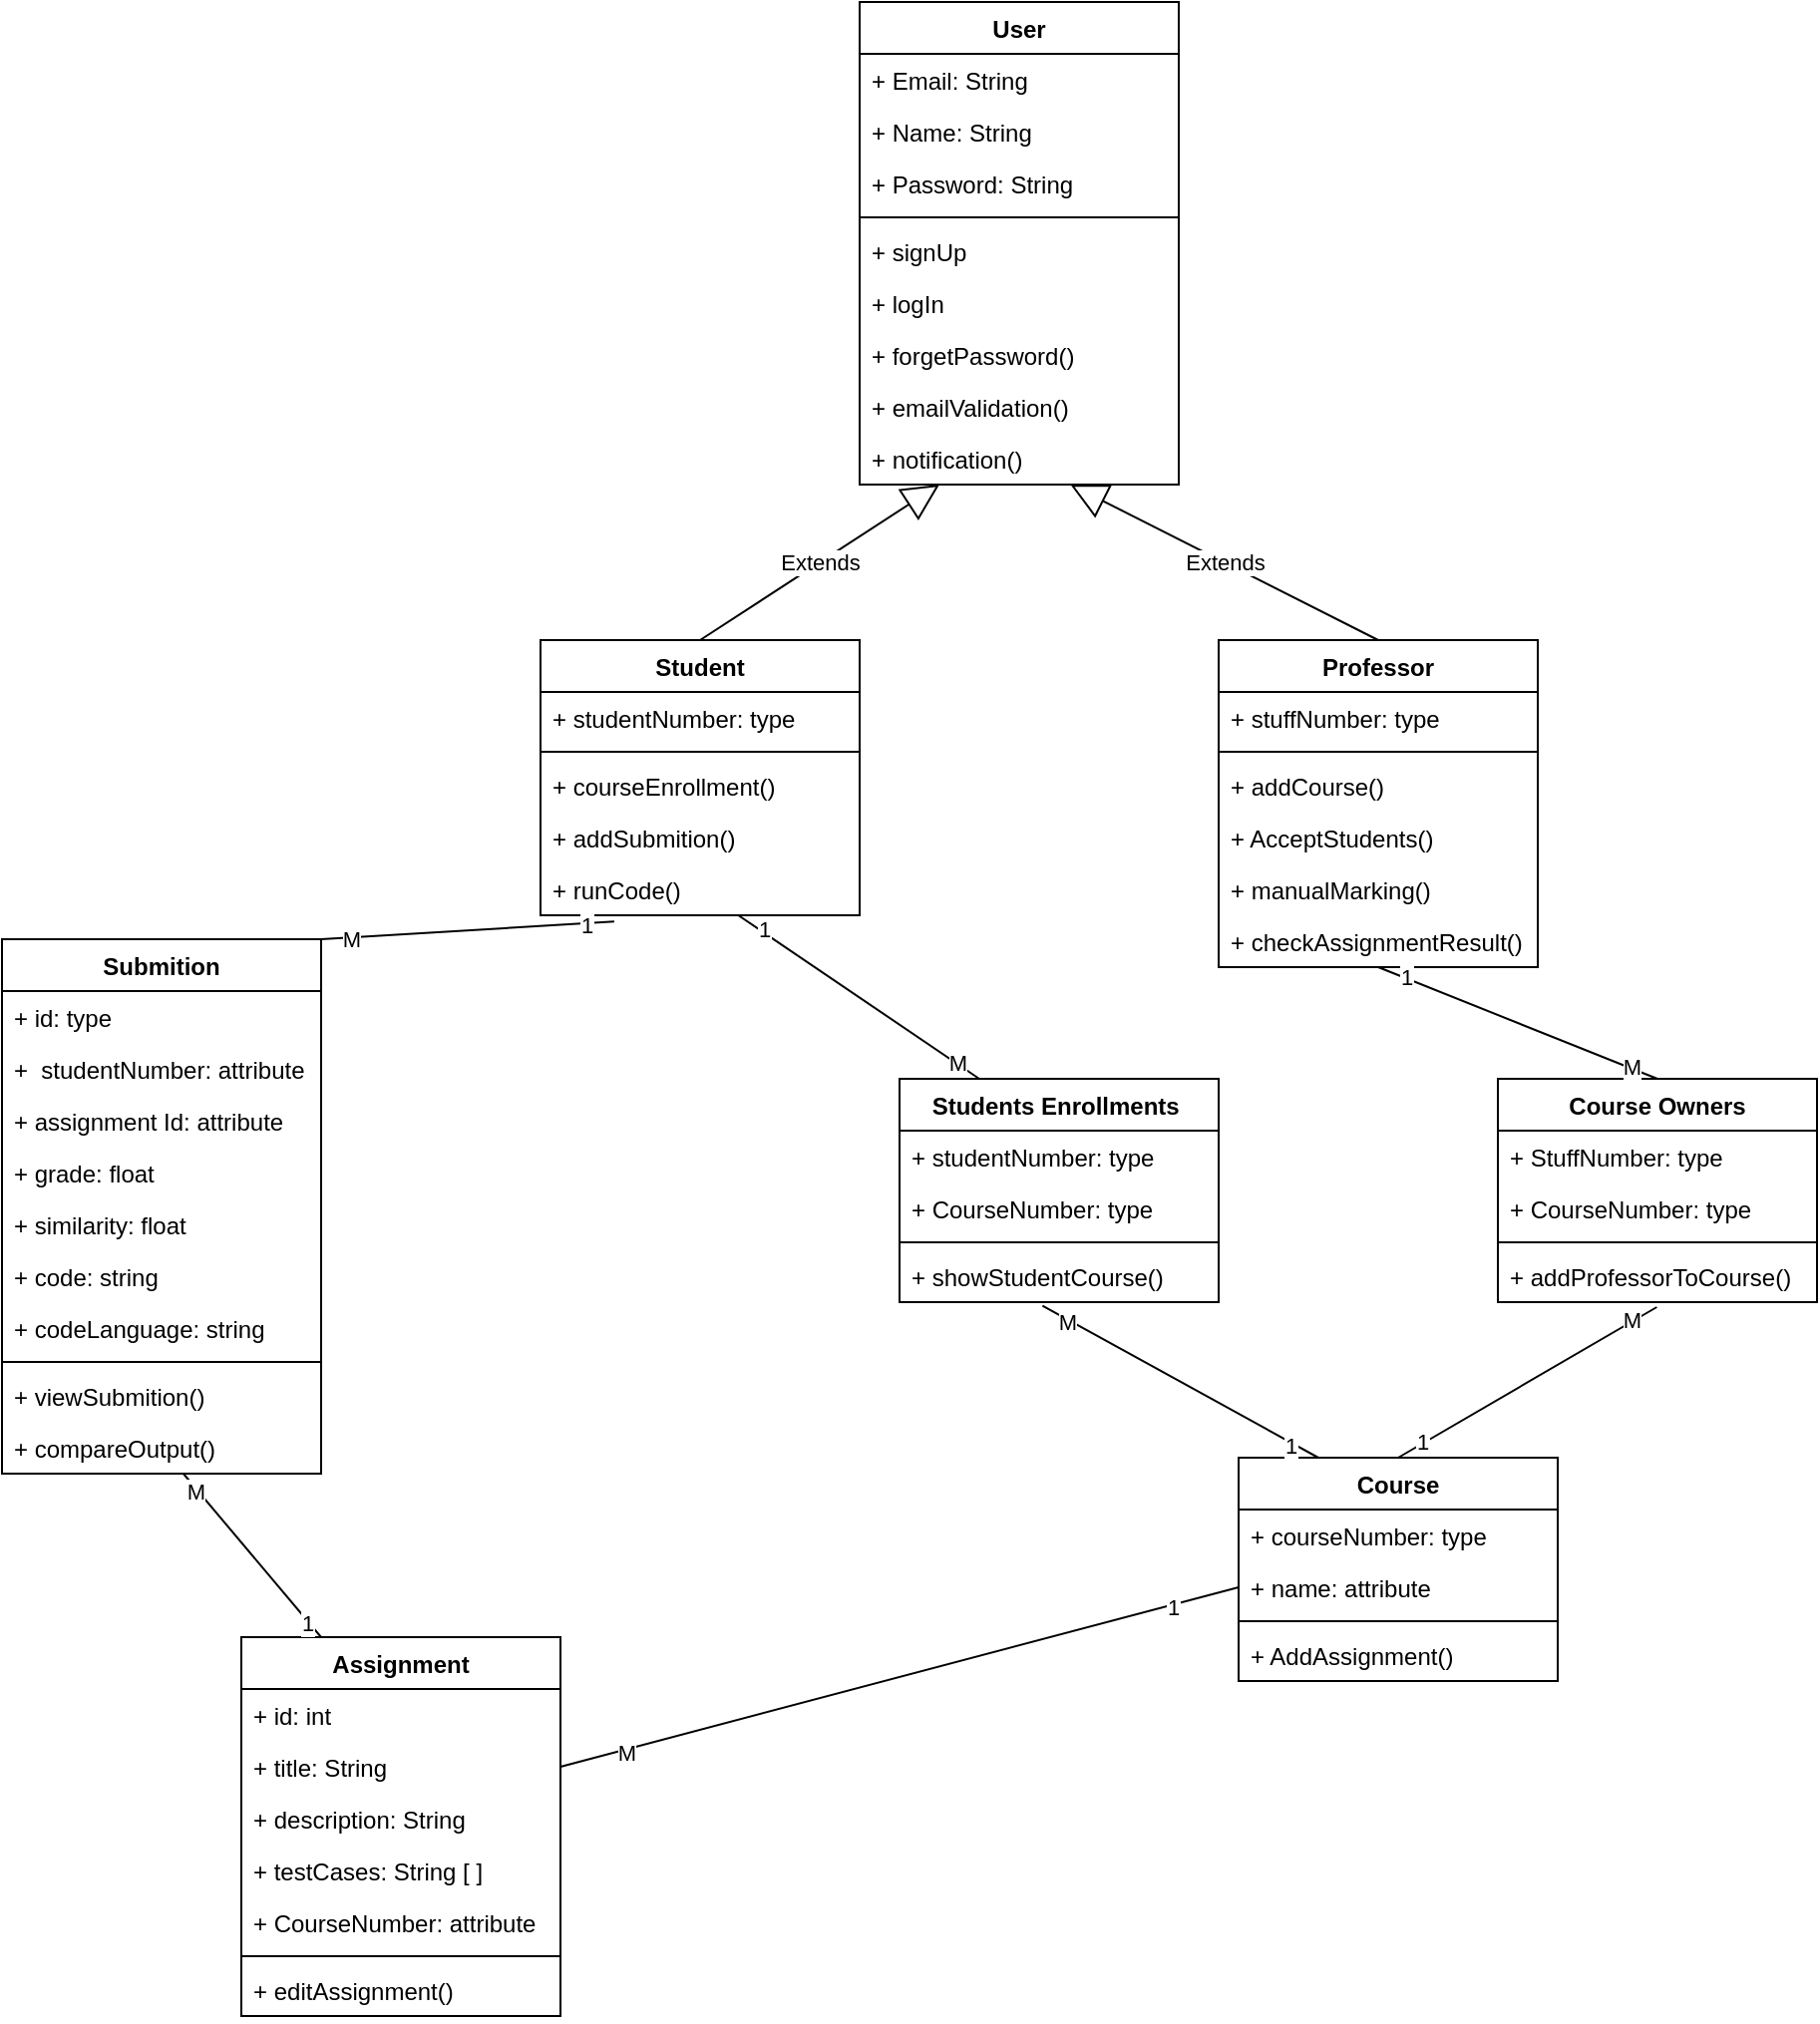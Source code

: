 <mxfile version="14.6.13" type="device"><diagram id="Jk_f_CvpvK2rDSH8-ZXE" name="Page-1"><mxGraphModel dx="1504" dy="705" grid="1" gridSize="10" guides="1" tooltips="1" connect="1" arrows="1" fold="1" page="1" pageScale="1" pageWidth="1654" pageHeight="1169" math="0" shadow="0"><root><mxCell id="0"/><mxCell id="1" parent="0"/><mxCell id="eDp7D9nRS7GGigEt8n4X-1" value="User" style="swimlane;fontStyle=1;align=center;verticalAlign=top;childLayout=stackLayout;horizontal=1;startSize=26;horizontalStack=0;resizeParent=1;resizeParentMax=0;resizeLast=0;collapsible=1;marginBottom=0;" vertex="1" parent="1"><mxGeometry x="860" y="60" width="160" height="242" as="geometry"><mxRectangle x="860" y="60" width="60" height="26" as="alternateBounds"/></mxGeometry></mxCell><mxCell id="eDp7D9nRS7GGigEt8n4X-5" value="+ Email: String" style="text;strokeColor=none;fillColor=none;align=left;verticalAlign=top;spacingLeft=4;spacingRight=4;overflow=hidden;rotatable=0;points=[[0,0.5],[1,0.5]];portConstraint=eastwest;" vertex="1" parent="eDp7D9nRS7GGigEt8n4X-1"><mxGeometry y="26" width="160" height="26" as="geometry"/></mxCell><mxCell id="eDp7D9nRS7GGigEt8n4X-2" value="+ Name: String" style="text;strokeColor=none;fillColor=none;align=left;verticalAlign=top;spacingLeft=4;spacingRight=4;overflow=hidden;rotatable=0;points=[[0,0.5],[1,0.5]];portConstraint=eastwest;" vertex="1" parent="eDp7D9nRS7GGigEt8n4X-1"><mxGeometry y="52" width="160" height="26" as="geometry"/></mxCell><mxCell id="eDp7D9nRS7GGigEt8n4X-6" value="+ Password: String" style="text;strokeColor=none;fillColor=none;align=left;verticalAlign=top;spacingLeft=4;spacingRight=4;overflow=hidden;rotatable=0;points=[[0,0.5],[1,0.5]];portConstraint=eastwest;" vertex="1" parent="eDp7D9nRS7GGigEt8n4X-1"><mxGeometry y="78" width="160" height="26" as="geometry"/></mxCell><mxCell id="eDp7D9nRS7GGigEt8n4X-3" value="" style="line;strokeWidth=1;fillColor=none;align=left;verticalAlign=middle;spacingTop=-1;spacingLeft=3;spacingRight=3;rotatable=0;labelPosition=right;points=[];portConstraint=eastwest;" vertex="1" parent="eDp7D9nRS7GGigEt8n4X-1"><mxGeometry y="104" width="160" height="8" as="geometry"/></mxCell><mxCell id="eDp7D9nRS7GGigEt8n4X-4" value="+ signUp" style="text;strokeColor=none;fillColor=none;align=left;verticalAlign=top;spacingLeft=4;spacingRight=4;overflow=hidden;rotatable=0;points=[[0,0.5],[1,0.5]];portConstraint=eastwest;" vertex="1" parent="eDp7D9nRS7GGigEt8n4X-1"><mxGeometry y="112" width="160" height="26" as="geometry"/></mxCell><mxCell id="eDp7D9nRS7GGigEt8n4X-18" value="+ logIn" style="text;strokeColor=none;fillColor=none;align=left;verticalAlign=top;spacingLeft=4;spacingRight=4;overflow=hidden;rotatable=0;points=[[0,0.5],[1,0.5]];portConstraint=eastwest;" vertex="1" parent="eDp7D9nRS7GGigEt8n4X-1"><mxGeometry y="138" width="160" height="26" as="geometry"/></mxCell><mxCell id="eDp7D9nRS7GGigEt8n4X-90" value="+ forgetPassword()" style="text;strokeColor=none;fillColor=none;align=left;verticalAlign=top;spacingLeft=4;spacingRight=4;overflow=hidden;rotatable=0;points=[[0,0.5],[1,0.5]];portConstraint=eastwest;" vertex="1" parent="eDp7D9nRS7GGigEt8n4X-1"><mxGeometry y="164" width="160" height="26" as="geometry"/></mxCell><mxCell id="eDp7D9nRS7GGigEt8n4X-91" value="+ emailValidation()" style="text;strokeColor=none;fillColor=none;align=left;verticalAlign=top;spacingLeft=4;spacingRight=4;overflow=hidden;rotatable=0;points=[[0,0.5],[1,0.5]];portConstraint=eastwest;" vertex="1" parent="eDp7D9nRS7GGigEt8n4X-1"><mxGeometry y="190" width="160" height="26" as="geometry"/></mxCell><mxCell id="eDp7D9nRS7GGigEt8n4X-92" value="+ notification()" style="text;strokeColor=none;fillColor=none;align=left;verticalAlign=top;spacingLeft=4;spacingRight=4;overflow=hidden;rotatable=0;points=[[0,0.5],[1,0.5]];portConstraint=eastwest;" vertex="1" parent="eDp7D9nRS7GGigEt8n4X-1"><mxGeometry y="216" width="160" height="26" as="geometry"/></mxCell><mxCell id="eDp7D9nRS7GGigEt8n4X-7" value="Student" style="swimlane;fontStyle=1;align=center;verticalAlign=top;childLayout=stackLayout;horizontal=1;startSize=26;horizontalStack=0;resizeParent=1;resizeParentMax=0;resizeLast=0;collapsible=1;marginBottom=0;" vertex="1" parent="1"><mxGeometry x="700" y="380" width="160" height="138" as="geometry"><mxRectangle x="570" y="380" width="80" height="26" as="alternateBounds"/></mxGeometry></mxCell><mxCell id="eDp7D9nRS7GGigEt8n4X-8" value="+ studentNumber: type" style="text;strokeColor=none;fillColor=none;align=left;verticalAlign=top;spacingLeft=4;spacingRight=4;overflow=hidden;rotatable=0;points=[[0,0.5],[1,0.5]];portConstraint=eastwest;" vertex="1" parent="eDp7D9nRS7GGigEt8n4X-7"><mxGeometry y="26" width="160" height="26" as="geometry"/></mxCell><mxCell id="eDp7D9nRS7GGigEt8n4X-9" value="" style="line;strokeWidth=1;fillColor=none;align=left;verticalAlign=middle;spacingTop=-1;spacingLeft=3;spacingRight=3;rotatable=0;labelPosition=right;points=[];portConstraint=eastwest;" vertex="1" parent="eDp7D9nRS7GGigEt8n4X-7"><mxGeometry y="52" width="160" height="8" as="geometry"/></mxCell><mxCell id="eDp7D9nRS7GGigEt8n4X-10" value="+ courseEnrollment()" style="text;strokeColor=none;fillColor=none;align=left;verticalAlign=top;spacingLeft=4;spacingRight=4;overflow=hidden;rotatable=0;points=[[0,0.5],[1,0.5]];portConstraint=eastwest;" vertex="1" parent="eDp7D9nRS7GGigEt8n4X-7"><mxGeometry y="60" width="160" height="26" as="geometry"/></mxCell><mxCell id="eDp7D9nRS7GGigEt8n4X-97" value="+ addSubmition()" style="text;strokeColor=none;fillColor=none;align=left;verticalAlign=top;spacingLeft=4;spacingRight=4;overflow=hidden;rotatable=0;points=[[0,0.5],[1,0.5]];portConstraint=eastwest;" vertex="1" parent="eDp7D9nRS7GGigEt8n4X-7"><mxGeometry y="86" width="160" height="26" as="geometry"/></mxCell><mxCell id="eDp7D9nRS7GGigEt8n4X-98" value="+ runCode()" style="text;strokeColor=none;fillColor=none;align=left;verticalAlign=top;spacingLeft=4;spacingRight=4;overflow=hidden;rotatable=0;points=[[0,0.5],[1,0.5]];portConstraint=eastwest;" vertex="1" parent="eDp7D9nRS7GGigEt8n4X-7"><mxGeometry y="112" width="160" height="26" as="geometry"/></mxCell><mxCell id="eDp7D9nRS7GGigEt8n4X-11" value="Professor" style="swimlane;fontStyle=1;align=center;verticalAlign=top;childLayout=stackLayout;horizontal=1;startSize=26;horizontalStack=0;resizeParent=1;resizeParentMax=0;resizeLast=0;collapsible=1;marginBottom=0;" vertex="1" parent="1"><mxGeometry x="1040" y="380" width="160" height="164" as="geometry"/></mxCell><mxCell id="eDp7D9nRS7GGigEt8n4X-12" value="+ stuffNumber: type" style="text;strokeColor=none;fillColor=none;align=left;verticalAlign=top;spacingLeft=4;spacingRight=4;overflow=hidden;rotatable=0;points=[[0,0.5],[1,0.5]];portConstraint=eastwest;" vertex="1" parent="eDp7D9nRS7GGigEt8n4X-11"><mxGeometry y="26" width="160" height="26" as="geometry"/></mxCell><mxCell id="eDp7D9nRS7GGigEt8n4X-13" value="" style="line;strokeWidth=1;fillColor=none;align=left;verticalAlign=middle;spacingTop=-1;spacingLeft=3;spacingRight=3;rotatable=0;labelPosition=right;points=[];portConstraint=eastwest;" vertex="1" parent="eDp7D9nRS7GGigEt8n4X-11"><mxGeometry y="52" width="160" height="8" as="geometry"/></mxCell><mxCell id="eDp7D9nRS7GGigEt8n4X-14" value="+ addCourse()" style="text;strokeColor=none;fillColor=none;align=left;verticalAlign=top;spacingLeft=4;spacingRight=4;overflow=hidden;rotatable=0;points=[[0,0.5],[1,0.5]];portConstraint=eastwest;" vertex="1" parent="eDp7D9nRS7GGigEt8n4X-11"><mxGeometry y="60" width="160" height="26" as="geometry"/></mxCell><mxCell id="eDp7D9nRS7GGigEt8n4X-93" value="+ AcceptStudents()" style="text;strokeColor=none;fillColor=none;align=left;verticalAlign=top;spacingLeft=4;spacingRight=4;overflow=hidden;rotatable=0;points=[[0,0.5],[1,0.5]];portConstraint=eastwest;" vertex="1" parent="eDp7D9nRS7GGigEt8n4X-11"><mxGeometry y="86" width="160" height="26" as="geometry"/></mxCell><mxCell id="eDp7D9nRS7GGigEt8n4X-95" value="+ manualMarking()" style="text;strokeColor=none;fillColor=none;align=left;verticalAlign=top;spacingLeft=4;spacingRight=4;overflow=hidden;rotatable=0;points=[[0,0.5],[1,0.5]];portConstraint=eastwest;" vertex="1" parent="eDp7D9nRS7GGigEt8n4X-11"><mxGeometry y="112" width="160" height="26" as="geometry"/></mxCell><mxCell id="eDp7D9nRS7GGigEt8n4X-96" value="+ checkAssignmentResult()" style="text;strokeColor=none;fillColor=none;align=left;verticalAlign=top;spacingLeft=4;spacingRight=4;overflow=hidden;rotatable=0;points=[[0,0.5],[1,0.5]];portConstraint=eastwest;" vertex="1" parent="eDp7D9nRS7GGigEt8n4X-11"><mxGeometry y="138" width="160" height="26" as="geometry"/></mxCell><mxCell id="eDp7D9nRS7GGigEt8n4X-15" value="Extends" style="endArrow=block;endSize=16;endFill=0;html=1;exitX=0.5;exitY=0;exitDx=0;exitDy=0;entryX=0.25;entryY=1;entryDx=0;entryDy=0;" edge="1" parent="1" source="eDp7D9nRS7GGigEt8n4X-7" target="eDp7D9nRS7GGigEt8n4X-1"><mxGeometry width="160" relative="1" as="geometry"><mxPoint x="700" y="410" as="sourcePoint"/><mxPoint x="830" y="316" as="targetPoint"/></mxGeometry></mxCell><mxCell id="eDp7D9nRS7GGigEt8n4X-16" value="Extends" style="endArrow=block;endSize=16;endFill=0;html=1;exitX=0.5;exitY=0;exitDx=0;exitDy=0;" edge="1" parent="1" source="eDp7D9nRS7GGigEt8n4X-11" target="eDp7D9nRS7GGigEt8n4X-92"><mxGeometry width="160" relative="1" as="geometry"><mxPoint x="710" y="420" as="sourcePoint"/><mxPoint x="980" y="360" as="targetPoint"/></mxGeometry></mxCell><mxCell id="eDp7D9nRS7GGigEt8n4X-19" value="Course" style="swimlane;fontStyle=1;align=center;verticalAlign=top;childLayout=stackLayout;horizontal=1;startSize=26;horizontalStack=0;resizeParent=1;resizeParentMax=0;resizeLast=0;collapsible=1;marginBottom=0;" vertex="1" parent="1"><mxGeometry x="1050" y="790" width="160" height="112" as="geometry"/></mxCell><mxCell id="eDp7D9nRS7GGigEt8n4X-20" value="+ courseNumber: type" style="text;strokeColor=none;fillColor=none;align=left;verticalAlign=top;spacingLeft=4;spacingRight=4;overflow=hidden;rotatable=0;points=[[0,0.5],[1,0.5]];portConstraint=eastwest;" vertex="1" parent="eDp7D9nRS7GGigEt8n4X-19"><mxGeometry y="26" width="160" height="26" as="geometry"/></mxCell><mxCell id="eDp7D9nRS7GGigEt8n4X-23" value="+ name: attribute" style="text;strokeColor=none;fillColor=none;align=left;verticalAlign=top;spacingLeft=4;spacingRight=4;overflow=hidden;rotatable=0;points=[[0,0.5],[1,0.5]];portConstraint=eastwest;" vertex="1" parent="eDp7D9nRS7GGigEt8n4X-19"><mxGeometry y="52" width="160" height="26" as="geometry"/></mxCell><mxCell id="eDp7D9nRS7GGigEt8n4X-21" value="" style="line;strokeWidth=1;fillColor=none;align=left;verticalAlign=middle;spacingTop=-1;spacingLeft=3;spacingRight=3;rotatable=0;labelPosition=right;points=[];portConstraint=eastwest;" vertex="1" parent="eDp7D9nRS7GGigEt8n4X-19"><mxGeometry y="78" width="160" height="8" as="geometry"/></mxCell><mxCell id="eDp7D9nRS7GGigEt8n4X-94" value="+ AddAssignment()" style="text;strokeColor=none;fillColor=none;align=left;verticalAlign=top;spacingLeft=4;spacingRight=4;overflow=hidden;rotatable=0;points=[[0,0.5],[1,0.5]];portConstraint=eastwest;" vertex="1" parent="eDp7D9nRS7GGigEt8n4X-19"><mxGeometry y="86" width="160" height="26" as="geometry"/></mxCell><mxCell id="eDp7D9nRS7GGigEt8n4X-29" value="Assignment" style="swimlane;fontStyle=1;align=center;verticalAlign=top;childLayout=stackLayout;horizontal=1;startSize=26;horizontalStack=0;resizeParent=1;resizeParentMax=0;resizeLast=0;collapsible=1;marginBottom=0;" vertex="1" parent="1"><mxGeometry x="550" y="880" width="160" height="190" as="geometry"/></mxCell><mxCell id="eDp7D9nRS7GGigEt8n4X-30" value="+ id: int" style="text;strokeColor=none;fillColor=none;align=left;verticalAlign=top;spacingLeft=4;spacingRight=4;overflow=hidden;rotatable=0;points=[[0,0.5],[1,0.5]];portConstraint=eastwest;" vertex="1" parent="eDp7D9nRS7GGigEt8n4X-29"><mxGeometry y="26" width="160" height="26" as="geometry"/></mxCell><mxCell id="eDp7D9nRS7GGigEt8n4X-33" value="+ title: String" style="text;strokeColor=none;fillColor=none;align=left;verticalAlign=top;spacingLeft=4;spacingRight=4;overflow=hidden;rotatable=0;points=[[0,0.5],[1,0.5]];portConstraint=eastwest;" vertex="1" parent="eDp7D9nRS7GGigEt8n4X-29"><mxGeometry y="52" width="160" height="26" as="geometry"/></mxCell><mxCell id="eDp7D9nRS7GGigEt8n4X-34" value="+ description: String" style="text;strokeColor=none;fillColor=none;align=left;verticalAlign=top;spacingLeft=4;spacingRight=4;overflow=hidden;rotatable=0;points=[[0,0.5],[1,0.5]];portConstraint=eastwest;" vertex="1" parent="eDp7D9nRS7GGigEt8n4X-29"><mxGeometry y="78" width="160" height="26" as="geometry"/></mxCell><mxCell id="eDp7D9nRS7GGigEt8n4X-35" value="+ testCases: String [ ]" style="text;strokeColor=none;fillColor=none;align=left;verticalAlign=top;spacingLeft=4;spacingRight=4;overflow=hidden;rotatable=0;points=[[0,0.5],[1,0.5]];portConstraint=eastwest;" vertex="1" parent="eDp7D9nRS7GGigEt8n4X-29"><mxGeometry y="104" width="160" height="26" as="geometry"/></mxCell><mxCell id="eDp7D9nRS7GGigEt8n4X-65" value="+ CourseNumber: attribute" style="text;strokeColor=none;fillColor=none;align=left;verticalAlign=top;spacingLeft=4;spacingRight=4;overflow=hidden;rotatable=0;points=[[0,0.5],[1,0.5]];portConstraint=eastwest;" vertex="1" parent="eDp7D9nRS7GGigEt8n4X-29"><mxGeometry y="130" width="160" height="26" as="geometry"/></mxCell><mxCell id="eDp7D9nRS7GGigEt8n4X-31" value="" style="line;strokeWidth=1;fillColor=none;align=left;verticalAlign=middle;spacingTop=-1;spacingLeft=3;spacingRight=3;rotatable=0;labelPosition=right;points=[];portConstraint=eastwest;" vertex="1" parent="eDp7D9nRS7GGigEt8n4X-29"><mxGeometry y="156" width="160" height="8" as="geometry"/></mxCell><mxCell id="eDp7D9nRS7GGigEt8n4X-32" value="+ editAssignment()&#10;" style="text;strokeColor=none;fillColor=none;align=left;verticalAlign=top;spacingLeft=4;spacingRight=4;overflow=hidden;rotatable=0;points=[[0,0.5],[1,0.5]];portConstraint=eastwest;" vertex="1" parent="eDp7D9nRS7GGigEt8n4X-29"><mxGeometry y="164" width="160" height="26" as="geometry"/></mxCell><mxCell id="eDp7D9nRS7GGigEt8n4X-38" value="Course Owners" style="swimlane;fontStyle=1;align=center;verticalAlign=top;childLayout=stackLayout;horizontal=1;startSize=26;horizontalStack=0;resizeParent=1;resizeParentMax=0;resizeLast=0;collapsible=1;marginBottom=0;" vertex="1" parent="1"><mxGeometry x="1180" y="600" width="160" height="112" as="geometry"/></mxCell><mxCell id="eDp7D9nRS7GGigEt8n4X-39" value="+ StuffNumber: type" style="text;strokeColor=none;fillColor=none;align=left;verticalAlign=top;spacingLeft=4;spacingRight=4;overflow=hidden;rotatable=0;points=[[0,0.5],[1,0.5]];portConstraint=eastwest;" vertex="1" parent="eDp7D9nRS7GGigEt8n4X-38"><mxGeometry y="26" width="160" height="26" as="geometry"/></mxCell><mxCell id="eDp7D9nRS7GGigEt8n4X-42" value="+ CourseNumber: type" style="text;strokeColor=none;fillColor=none;align=left;verticalAlign=top;spacingLeft=4;spacingRight=4;overflow=hidden;rotatable=0;points=[[0,0.5],[1,0.5]];portConstraint=eastwest;" vertex="1" parent="eDp7D9nRS7GGigEt8n4X-38"><mxGeometry y="52" width="160" height="26" as="geometry"/></mxCell><mxCell id="eDp7D9nRS7GGigEt8n4X-40" value="" style="line;strokeWidth=1;fillColor=none;align=left;verticalAlign=middle;spacingTop=-1;spacingLeft=3;spacingRight=3;rotatable=0;labelPosition=right;points=[];portConstraint=eastwest;" vertex="1" parent="eDp7D9nRS7GGigEt8n4X-38"><mxGeometry y="78" width="160" height="8" as="geometry"/></mxCell><mxCell id="eDp7D9nRS7GGigEt8n4X-41" value="+ addProfessorToCourse()" style="text;strokeColor=none;fillColor=none;align=left;verticalAlign=top;spacingLeft=4;spacingRight=4;overflow=hidden;rotatable=0;points=[[0,0.5],[1,0.5]];portConstraint=eastwest;" vertex="1" parent="eDp7D9nRS7GGigEt8n4X-38"><mxGeometry y="86" width="160" height="26" as="geometry"/></mxCell><mxCell id="eDp7D9nRS7GGigEt8n4X-45" value="" style="endArrow=none;html=1;rounded=0;exitX=0.5;exitY=1;exitDx=0;exitDy=0;entryX=0.5;entryY=0;entryDx=0;entryDy=0;" edge="1" parent="1" source="eDp7D9nRS7GGigEt8n4X-11" target="eDp7D9nRS7GGigEt8n4X-38"><mxGeometry relative="1" as="geometry"><mxPoint x="1030" y="560" as="sourcePoint"/><mxPoint x="1190" y="560" as="targetPoint"/></mxGeometry></mxCell><mxCell id="eDp7D9nRS7GGigEt8n4X-47" value="M" style="edgeLabel;html=1;align=center;verticalAlign=middle;resizable=0;points=[];" vertex="1" connectable="0" parent="eDp7D9nRS7GGigEt8n4X-45"><mxGeometry x="0.81" y="1" relative="1" as="geometry"><mxPoint as="offset"/></mxGeometry></mxCell><mxCell id="eDp7D9nRS7GGigEt8n4X-48" value="1" style="edgeLabel;html=1;align=center;verticalAlign=middle;resizable=0;points=[];" vertex="1" connectable="0" parent="eDp7D9nRS7GGigEt8n4X-45"><mxGeometry x="-0.805" y="1" relative="1" as="geometry"><mxPoint as="offset"/></mxGeometry></mxCell><mxCell id="eDp7D9nRS7GGigEt8n4X-49" value="" style="endArrow=none;html=1;rounded=0;exitX=0.5;exitY=0;exitDx=0;exitDy=0;entryX=0.498;entryY=1.096;entryDx=0;entryDy=0;entryPerimeter=0;" edge="1" parent="1" source="eDp7D9nRS7GGigEt8n4X-19" target="eDp7D9nRS7GGigEt8n4X-41"><mxGeometry relative="1" as="geometry"><mxPoint x="1037.0" y="729.996" as="sourcePoint"/><mxPoint x="1177.32" y="826.15" as="targetPoint"/></mxGeometry></mxCell><mxCell id="eDp7D9nRS7GGigEt8n4X-50" value="M" style="edgeLabel;html=1;align=center;verticalAlign=middle;resizable=0;points=[];" vertex="1" connectable="0" parent="eDp7D9nRS7GGigEt8n4X-49"><mxGeometry x="0.81" y="1" relative="1" as="geometry"><mxPoint as="offset"/></mxGeometry></mxCell><mxCell id="eDp7D9nRS7GGigEt8n4X-51" value="1" style="edgeLabel;html=1;align=center;verticalAlign=middle;resizable=0;points=[];" vertex="1" connectable="0" parent="eDp7D9nRS7GGigEt8n4X-49"><mxGeometry x="-0.805" y="1" relative="1" as="geometry"><mxPoint as="offset"/></mxGeometry></mxCell><mxCell id="eDp7D9nRS7GGigEt8n4X-52" value="Students Enrollments " style="swimlane;fontStyle=1;align=center;verticalAlign=top;childLayout=stackLayout;horizontal=1;startSize=26;horizontalStack=0;resizeParent=1;resizeParentMax=0;resizeLast=0;collapsible=1;marginBottom=0;" vertex="1" parent="1"><mxGeometry x="880" y="600" width="160" height="112" as="geometry"/></mxCell><mxCell id="eDp7D9nRS7GGigEt8n4X-53" value="+ studentNumber: type" style="text;strokeColor=none;fillColor=none;align=left;verticalAlign=top;spacingLeft=4;spacingRight=4;overflow=hidden;rotatable=0;points=[[0,0.5],[1,0.5]];portConstraint=eastwest;" vertex="1" parent="eDp7D9nRS7GGigEt8n4X-52"><mxGeometry y="26" width="160" height="26" as="geometry"/></mxCell><mxCell id="eDp7D9nRS7GGigEt8n4X-54" value="+ CourseNumber: type" style="text;strokeColor=none;fillColor=none;align=left;verticalAlign=top;spacingLeft=4;spacingRight=4;overflow=hidden;rotatable=0;points=[[0,0.5],[1,0.5]];portConstraint=eastwest;" vertex="1" parent="eDp7D9nRS7GGigEt8n4X-52"><mxGeometry y="52" width="160" height="26" as="geometry"/></mxCell><mxCell id="eDp7D9nRS7GGigEt8n4X-55" value="" style="line;strokeWidth=1;fillColor=none;align=left;verticalAlign=middle;spacingTop=-1;spacingLeft=3;spacingRight=3;rotatable=0;labelPosition=right;points=[];portConstraint=eastwest;" vertex="1" parent="eDp7D9nRS7GGigEt8n4X-52"><mxGeometry y="78" width="160" height="8" as="geometry"/></mxCell><mxCell id="eDp7D9nRS7GGigEt8n4X-56" value="+ showStudentCourse()" style="text;strokeColor=none;fillColor=none;align=left;verticalAlign=top;spacingLeft=4;spacingRight=4;overflow=hidden;rotatable=0;points=[[0,0.5],[1,0.5]];portConstraint=eastwest;" vertex="1" parent="eDp7D9nRS7GGigEt8n4X-52"><mxGeometry y="86" width="160" height="26" as="geometry"/></mxCell><mxCell id="eDp7D9nRS7GGigEt8n4X-57" value="" style="endArrow=none;html=1;rounded=0;exitX=0.25;exitY=0;exitDx=0;exitDy=0;entryX=0.448;entryY=1.071;entryDx=0;entryDy=0;entryPerimeter=0;" edge="1" parent="1" source="eDp7D9nRS7GGigEt8n4X-19" target="eDp7D9nRS7GGigEt8n4X-56"><mxGeometry relative="1" as="geometry"><mxPoint x="1140" y="800" as="sourcePoint"/><mxPoint x="960" y="710" as="targetPoint"/></mxGeometry></mxCell><mxCell id="eDp7D9nRS7GGigEt8n4X-58" value="M" style="edgeLabel;html=1;align=center;verticalAlign=middle;resizable=0;points=[];" vertex="1" connectable="0" parent="eDp7D9nRS7GGigEt8n4X-57"><mxGeometry x="0.81" y="1" relative="1" as="geometry"><mxPoint as="offset"/></mxGeometry></mxCell><mxCell id="eDp7D9nRS7GGigEt8n4X-59" value="1" style="edgeLabel;html=1;align=center;verticalAlign=middle;resizable=0;points=[];" vertex="1" connectable="0" parent="eDp7D9nRS7GGigEt8n4X-57"><mxGeometry x="-0.805" y="1" relative="1" as="geometry"><mxPoint as="offset"/></mxGeometry></mxCell><mxCell id="eDp7D9nRS7GGigEt8n4X-60" value="" style="endArrow=none;html=1;rounded=0;entryX=0.25;entryY=0;entryDx=0;entryDy=0;" edge="1" parent="1" source="eDp7D9nRS7GGigEt8n4X-98" target="eDp7D9nRS7GGigEt8n4X-52"><mxGeometry relative="1" as="geometry"><mxPoint x="760" y="560" as="sourcePoint"/><mxPoint x="1289.68" y="728.496" as="targetPoint"/></mxGeometry></mxCell><mxCell id="eDp7D9nRS7GGigEt8n4X-61" value="M" style="edgeLabel;html=1;align=center;verticalAlign=middle;resizable=0;points=[];" vertex="1" connectable="0" parent="eDp7D9nRS7GGigEt8n4X-60"><mxGeometry x="0.81" y="1" relative="1" as="geometry"><mxPoint as="offset"/></mxGeometry></mxCell><mxCell id="eDp7D9nRS7GGigEt8n4X-62" value="1" style="edgeLabel;html=1;align=center;verticalAlign=middle;resizable=0;points=[];" vertex="1" connectable="0" parent="eDp7D9nRS7GGigEt8n4X-60"><mxGeometry x="-0.805" y="1" relative="1" as="geometry"><mxPoint as="offset"/></mxGeometry></mxCell><mxCell id="eDp7D9nRS7GGigEt8n4X-66" value="" style="endArrow=none;html=1;rounded=0;exitX=0;exitY=0.5;exitDx=0;exitDy=0;entryX=1;entryY=0.5;entryDx=0;entryDy=0;" edge="1" parent="1" source="eDp7D9nRS7GGigEt8n4X-23" target="eDp7D9nRS7GGigEt8n4X-33"><mxGeometry relative="1" as="geometry"><mxPoint x="1100" y="800" as="sourcePoint"/><mxPoint x="961.24" y="720.81" as="targetPoint"/></mxGeometry></mxCell><mxCell id="eDp7D9nRS7GGigEt8n4X-67" value="M" style="edgeLabel;html=1;align=center;verticalAlign=middle;resizable=0;points=[];" vertex="1" connectable="0" parent="eDp7D9nRS7GGigEt8n4X-66"><mxGeometry x="0.81" y="1" relative="1" as="geometry"><mxPoint as="offset"/></mxGeometry></mxCell><mxCell id="eDp7D9nRS7GGigEt8n4X-68" value="1" style="edgeLabel;html=1;align=center;verticalAlign=middle;resizable=0;points=[];" vertex="1" connectable="0" parent="eDp7D9nRS7GGigEt8n4X-66"><mxGeometry x="-0.805" y="1" relative="1" as="geometry"><mxPoint as="offset"/></mxGeometry></mxCell><mxCell id="eDp7D9nRS7GGigEt8n4X-69" value="Submition" style="swimlane;fontStyle=1;align=center;verticalAlign=top;childLayout=stackLayout;horizontal=1;startSize=26;horizontalStack=0;resizeParent=1;resizeParentMax=0;resizeLast=0;collapsible=1;marginBottom=0;" vertex="1" parent="1"><mxGeometry x="430" y="530" width="160" height="268" as="geometry"/></mxCell><mxCell id="eDp7D9nRS7GGigEt8n4X-70" value="+ id: type" style="text;strokeColor=none;fillColor=none;align=left;verticalAlign=top;spacingLeft=4;spacingRight=4;overflow=hidden;rotatable=0;points=[[0,0.5],[1,0.5]];portConstraint=eastwest;" vertex="1" parent="eDp7D9nRS7GGigEt8n4X-69"><mxGeometry y="26" width="160" height="26" as="geometry"/></mxCell><mxCell id="eDp7D9nRS7GGigEt8n4X-73" value="+  studentNumber: attribute" style="text;strokeColor=none;fillColor=none;align=left;verticalAlign=top;spacingLeft=4;spacingRight=4;overflow=hidden;rotatable=0;points=[[0,0.5],[1,0.5]];portConstraint=eastwest;" vertex="1" parent="eDp7D9nRS7GGigEt8n4X-69"><mxGeometry y="52" width="160" height="26" as="geometry"/></mxCell><mxCell id="eDp7D9nRS7GGigEt8n4X-74" value="+ assignment Id: attribute" style="text;strokeColor=none;fillColor=none;align=left;verticalAlign=top;spacingLeft=4;spacingRight=4;overflow=hidden;rotatable=0;points=[[0,0.5],[1,0.5]];portConstraint=eastwest;" vertex="1" parent="eDp7D9nRS7GGigEt8n4X-69"><mxGeometry y="78" width="160" height="26" as="geometry"/></mxCell><mxCell id="eDp7D9nRS7GGigEt8n4X-85" value="+ grade: float" style="text;strokeColor=none;fillColor=none;align=left;verticalAlign=top;spacingLeft=4;spacingRight=4;overflow=hidden;rotatable=0;points=[[0,0.5],[1,0.5]];portConstraint=eastwest;" vertex="1" parent="eDp7D9nRS7GGigEt8n4X-69"><mxGeometry y="104" width="160" height="26" as="geometry"/></mxCell><mxCell id="eDp7D9nRS7GGigEt8n4X-86" value="+ similarity: float" style="text;strokeColor=none;fillColor=none;align=left;verticalAlign=top;spacingLeft=4;spacingRight=4;overflow=hidden;rotatable=0;points=[[0,0.5],[1,0.5]];portConstraint=eastwest;" vertex="1" parent="eDp7D9nRS7GGigEt8n4X-69"><mxGeometry y="130" width="160" height="26" as="geometry"/></mxCell><mxCell id="eDp7D9nRS7GGigEt8n4X-87" value="+ code: string" style="text;strokeColor=none;fillColor=none;align=left;verticalAlign=top;spacingLeft=4;spacingRight=4;overflow=hidden;rotatable=0;points=[[0,0.5],[1,0.5]];portConstraint=eastwest;" vertex="1" parent="eDp7D9nRS7GGigEt8n4X-69"><mxGeometry y="156" width="160" height="26" as="geometry"/></mxCell><mxCell id="eDp7D9nRS7GGigEt8n4X-88" value="+ codeLanguage: string" style="text;strokeColor=none;fillColor=none;align=left;verticalAlign=top;spacingLeft=4;spacingRight=4;overflow=hidden;rotatable=0;points=[[0,0.5],[1,0.5]];portConstraint=eastwest;" vertex="1" parent="eDp7D9nRS7GGigEt8n4X-69"><mxGeometry y="182" width="160" height="26" as="geometry"/></mxCell><mxCell id="eDp7D9nRS7GGigEt8n4X-71" value="" style="line;strokeWidth=1;fillColor=none;align=left;verticalAlign=middle;spacingTop=-1;spacingLeft=3;spacingRight=3;rotatable=0;labelPosition=right;points=[];portConstraint=eastwest;" vertex="1" parent="eDp7D9nRS7GGigEt8n4X-69"><mxGeometry y="208" width="160" height="8" as="geometry"/></mxCell><mxCell id="eDp7D9nRS7GGigEt8n4X-99" value="+ viewSubmition()" style="text;strokeColor=none;fillColor=none;align=left;verticalAlign=top;spacingLeft=4;spacingRight=4;overflow=hidden;rotatable=0;points=[[0,0.5],[1,0.5]];portConstraint=eastwest;" vertex="1" parent="eDp7D9nRS7GGigEt8n4X-69"><mxGeometry y="216" width="160" height="26" as="geometry"/></mxCell><mxCell id="eDp7D9nRS7GGigEt8n4X-72" value="+ compareOutput()" style="text;strokeColor=none;fillColor=none;align=left;verticalAlign=top;spacingLeft=4;spacingRight=4;overflow=hidden;rotatable=0;points=[[0,0.5],[1,0.5]];portConstraint=eastwest;" vertex="1" parent="eDp7D9nRS7GGigEt8n4X-69"><mxGeometry y="242" width="160" height="26" as="geometry"/></mxCell><mxCell id="eDp7D9nRS7GGigEt8n4X-75" value="" style="endArrow=none;html=1;rounded=0;entryX=1;entryY=0;entryDx=0;entryDy=0;exitX=0.231;exitY=1.122;exitDx=0;exitDy=0;exitPerimeter=0;" edge="1" parent="1" source="eDp7D9nRS7GGigEt8n4X-98" target="eDp7D9nRS7GGigEt8n4X-69"><mxGeometry relative="1" as="geometry"><mxPoint x="680" y="560" as="sourcePoint"/><mxPoint x="927" y="604.0" as="targetPoint"/></mxGeometry></mxCell><mxCell id="eDp7D9nRS7GGigEt8n4X-76" value="M" style="edgeLabel;html=1;align=center;verticalAlign=middle;resizable=0;points=[];" vertex="1" connectable="0" parent="eDp7D9nRS7GGigEt8n4X-75"><mxGeometry x="0.81" y="1" relative="1" as="geometry"><mxPoint as="offset"/></mxGeometry></mxCell><mxCell id="eDp7D9nRS7GGigEt8n4X-77" value="1" style="edgeLabel;html=1;align=center;verticalAlign=middle;resizable=0;points=[];" vertex="1" connectable="0" parent="eDp7D9nRS7GGigEt8n4X-75"><mxGeometry x="-0.805" y="1" relative="1" as="geometry"><mxPoint as="offset"/></mxGeometry></mxCell><mxCell id="eDp7D9nRS7GGigEt8n4X-82" value="" style="endArrow=none;html=1;rounded=0;exitX=0.25;exitY=0;exitDx=0;exitDy=0;" edge="1" parent="1" source="eDp7D9nRS7GGigEt8n4X-29" target="eDp7D9nRS7GGigEt8n4X-72"><mxGeometry relative="1" as="geometry"><mxPoint x="708.4" y="508.99" as="sourcePoint"/><mxPoint x="560" y="578" as="targetPoint"/></mxGeometry></mxCell><mxCell id="eDp7D9nRS7GGigEt8n4X-83" value="M" style="edgeLabel;html=1;align=center;verticalAlign=middle;resizable=0;points=[];" vertex="1" connectable="0" parent="eDp7D9nRS7GGigEt8n4X-82"><mxGeometry x="0.81" y="1" relative="1" as="geometry"><mxPoint as="offset"/></mxGeometry></mxCell><mxCell id="eDp7D9nRS7GGigEt8n4X-84" value="1" style="edgeLabel;html=1;align=center;verticalAlign=middle;resizable=0;points=[];" vertex="1" connectable="0" parent="eDp7D9nRS7GGigEt8n4X-82"><mxGeometry x="-0.805" y="1" relative="1" as="geometry"><mxPoint as="offset"/></mxGeometry></mxCell></root></mxGraphModel></diagram></mxfile>